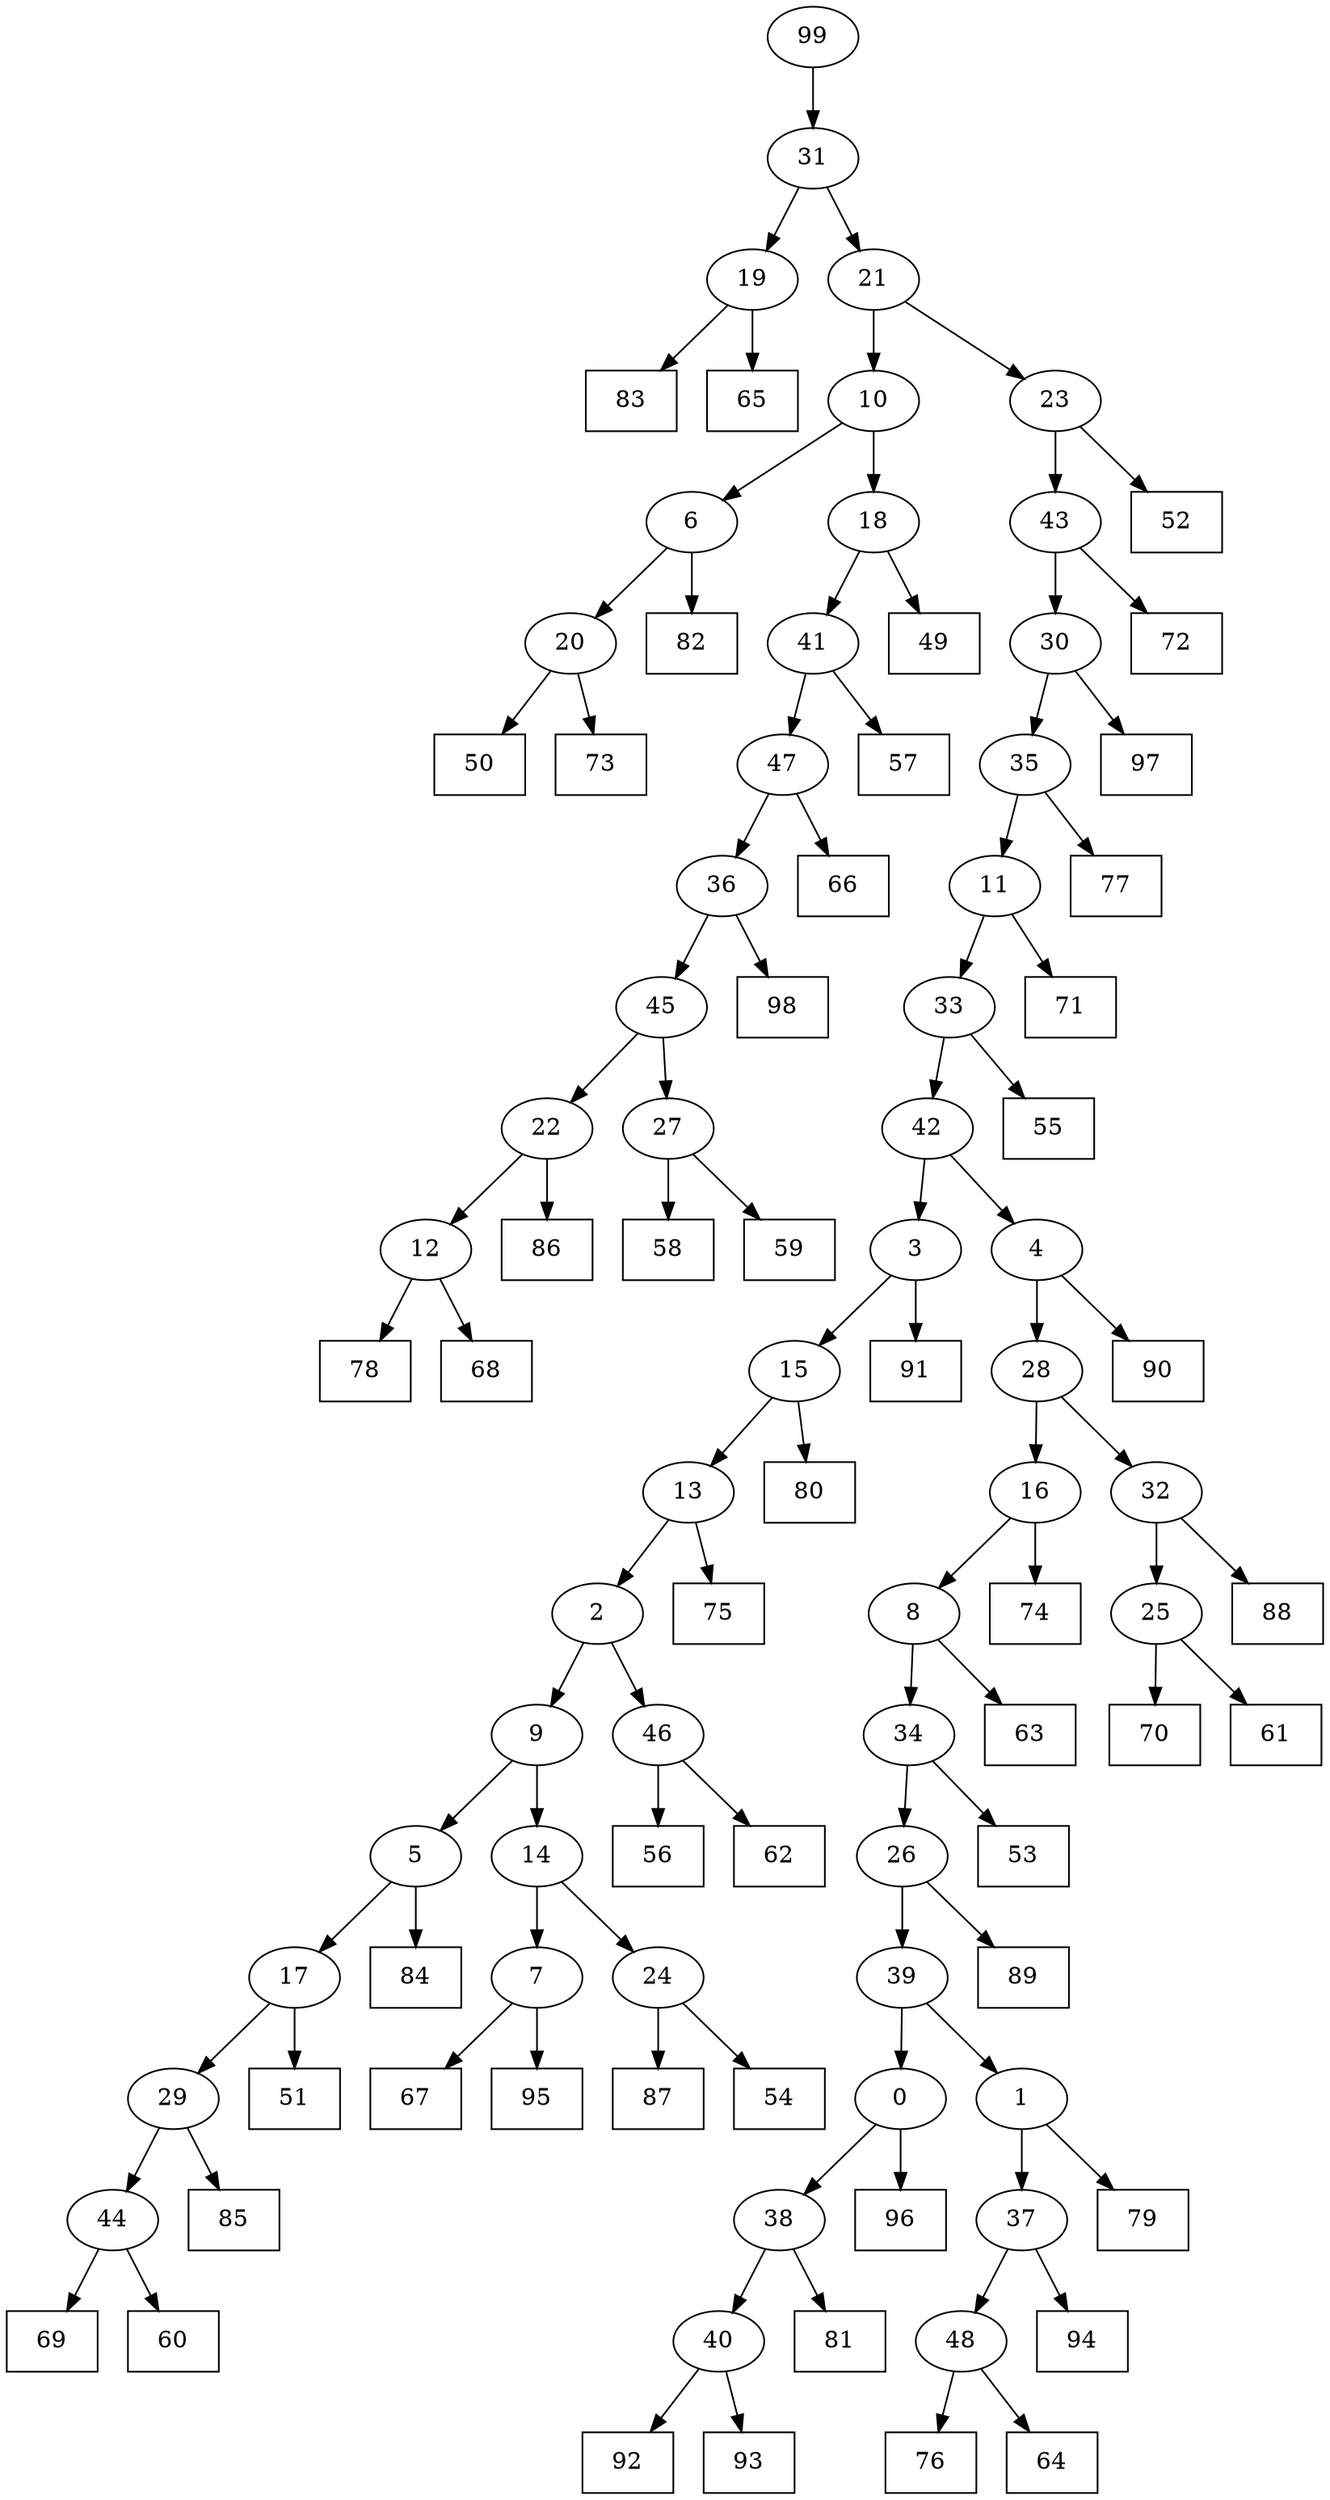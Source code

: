 digraph G {
0[label="0"];
1[label="1"];
2[label="2"];
3[label="3"];
4[label="4"];
5[label="5"];
6[label="6"];
7[label="7"];
8[label="8"];
9[label="9"];
10[label="10"];
11[label="11"];
12[label="12"];
13[label="13"];
14[label="14"];
15[label="15"];
16[label="16"];
17[label="17"];
18[label="18"];
19[label="19"];
20[label="20"];
21[label="21"];
22[label="22"];
23[label="23"];
24[label="24"];
25[label="25"];
26[label="26"];
27[label="27"];
28[label="28"];
29[label="29"];
30[label="30"];
31[label="31"];
32[label="32"];
33[label="33"];
34[label="34"];
35[label="35"];
36[label="36"];
37[label="37"];
38[label="38"];
39[label="39"];
40[label="40"];
41[label="41"];
42[label="42"];
43[label="43"];
44[label="44"];
45[label="45"];
46[label="46"];
47[label="47"];
48[label="48"];
49[shape=box,label="67"];
50[shape=box,label="86"];
51[shape=box,label="87"];
52[shape=box,label="49"];
53[shape=box,label="76"];
54[shape=box,label="69"];
55[shape=box,label="78"];
56[shape=box,label="64"];
57[shape=box,label="82"];
58[shape=box,label="85"];
59[shape=box,label="58"];
60[shape=box,label="66"];
61[shape=box,label="53"];
62[shape=box,label="89"];
63[shape=box,label="52"];
64[shape=box,label="56"];
65[shape=box,label="95"];
66[shape=box,label="68"];
67[shape=box,label="81"];
68[shape=box,label="84"];
69[shape=box,label="97"];
70[shape=box,label="96"];
71[shape=box,label="80"];
72[shape=box,label="94"];
73[shape=box,label="88"];
74[shape=box,label="92"];
75[shape=box,label="72"];
76[shape=box,label="75"];
77[shape=box,label="55"];
78[shape=box,label="90"];
79[shape=box,label="77"];
80[shape=box,label="71"];
81[shape=box,label="79"];
82[shape=box,label="50"];
83[shape=box,label="59"];
84[shape=box,label="83"];
85[shape=box,label="51"];
86[shape=box,label="74"];
87[shape=box,label="91"];
88[shape=box,label="70"];
89[shape=box,label="57"];
90[shape=box,label="54"];
91[shape=box,label="61"];
92[shape=box,label="60"];
93[shape=box,label="73"];
94[shape=box,label="93"];
95[shape=box,label="98"];
96[shape=box,label="65"];
97[shape=box,label="62"];
98[shape=box,label="63"];
99[label="99"];
27->83 ;
4->78 ;
12->55 ;
7->65 ;
1->81 ;
42->4 ;
20->93 ;
16->86 ;
20->82 ;
19->84 ;
29->58 ;
46->97 ;
48->56 ;
3->15 ;
15->71 ;
37->48 ;
21->23 ;
9->5 ;
22->50 ;
8->98 ;
12->66 ;
40->94 ;
18->52 ;
26->39 ;
22->12 ;
17->85 ;
26->62 ;
25->88 ;
11->33 ;
33->77 ;
28->16 ;
3->87 ;
8->34 ;
34->61 ;
36->95 ;
44->92 ;
5->68 ;
27->59 ;
13->2 ;
2->46 ;
5->17 ;
32->25 ;
25->91 ;
4->28 ;
28->32 ;
16->8 ;
35->79 ;
24->51 ;
10->6 ;
6->20 ;
24->90 ;
37->72 ;
31->19 ;
19->96 ;
48->53 ;
36->45 ;
35->11 ;
11->80 ;
2->9 ;
0->70 ;
39->1 ;
1->37 ;
30->69 ;
99->31 ;
31->21 ;
32->73 ;
40->74 ;
46->64 ;
9->14 ;
45->22 ;
14->7 ;
7->49 ;
17->29 ;
41->47 ;
47->60 ;
41->89 ;
15->13 ;
13->76 ;
6->57 ;
38->67 ;
30->35 ;
45->27 ;
29->44 ;
44->54 ;
23->63 ;
39->0 ;
21->10 ;
10->18 ;
18->41 ;
43->75 ;
14->24 ;
0->38 ;
38->40 ;
47->36 ;
33->42 ;
42->3 ;
34->26 ;
23->43 ;
43->30 ;
}
